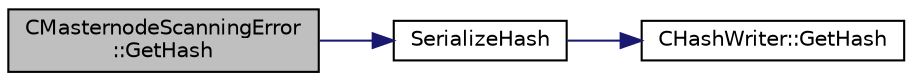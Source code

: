 digraph "CMasternodeScanningError::GetHash"
{
  edge [fontname="Helvetica",fontsize="10",labelfontname="Helvetica",labelfontsize="10"];
  node [fontname="Helvetica",fontsize="10",shape=record];
  rankdir="LR";
  Node9 [label="CMasternodeScanningError\l::GetHash",height=0.2,width=0.4,color="black", fillcolor="grey75", style="filled", fontcolor="black"];
  Node9 -> Node10 [color="midnightblue",fontsize="10",style="solid",fontname="Helvetica"];
  Node10 [label="SerializeHash",height=0.2,width=0.4,color="black", fillcolor="white", style="filled",URL="$db/dfb/hash_8h.html#a6de694e43f17c62025c6883965b65e63"];
  Node10 -> Node11 [color="midnightblue",fontsize="10",style="solid",fontname="Helvetica"];
  Node11 [label="CHashWriter::GetHash",height=0.2,width=0.4,color="black", fillcolor="white", style="filled",URL="$d2/def/class_c_hash_writer.html#ae94a937211502eabf19477630090093a"];
}
